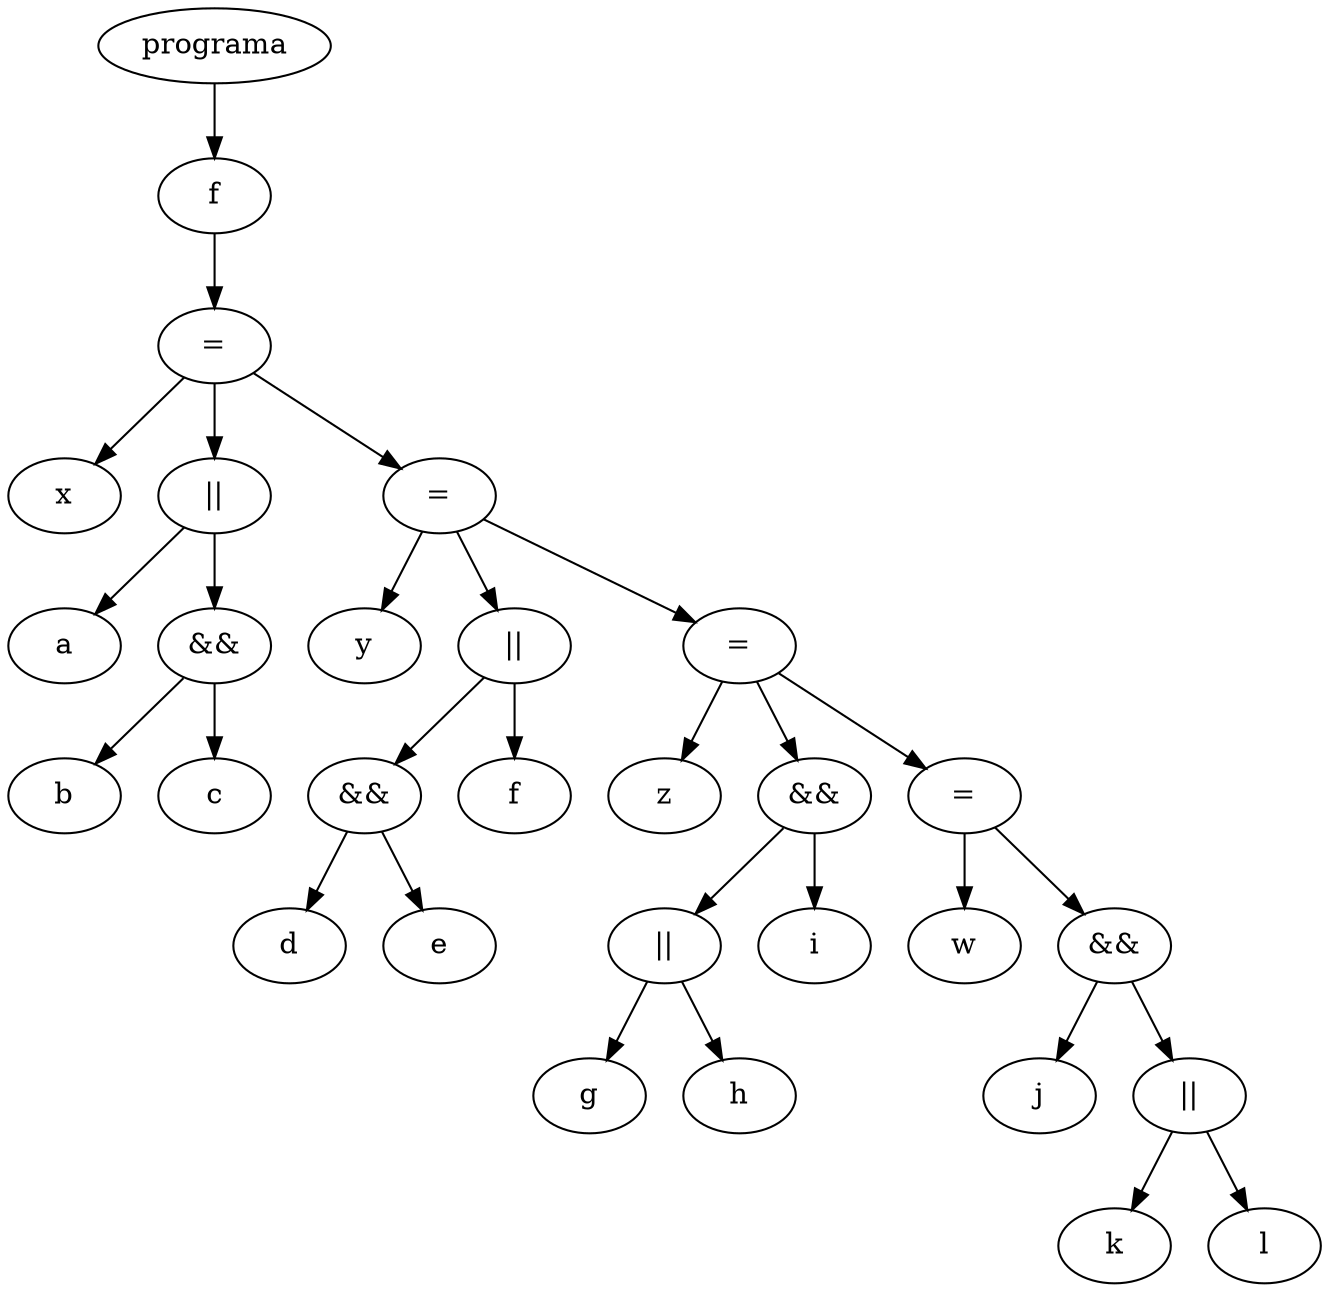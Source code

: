 digraph G {
node_0xfd8400 [label="programa"]
node_0xfd83b0 [label="f"]
node_0xfd7770 [label="="]
node_0xfd7090 [label="x"]
node_0xfd7770 -> node_0xfd7090
node_0xfd7720 [label="||"]
node_0xfd7460 [label="a"]
node_0xfd7720 -> node_0xfd7460
node_0xfd76d0 [label="&&"]
node_0xfd7530 [label="b"]
node_0xfd76d0 -> node_0xfd7530
node_0xfd7600 [label="c"]
node_0xfd76d0 -> node_0xfd7600
node_0xfd7720 -> node_0xfd76d0
node_0xfd7770 -> node_0xfd7720
node_0xfd7b00 [label="="]
node_0xfd77c0 [label="y"]
node_0xfd7b00 -> node_0xfd77c0
node_0xfd7ab0 [label="||"]
node_0xfd7a30 [label="&&"]
node_0xfd7890 [label="d"]
node_0xfd7a30 -> node_0xfd7890
node_0xfd7960 [label="e"]
node_0xfd7a30 -> node_0xfd7960
node_0xfd7ab0 -> node_0xfd7a30
node_0xfd7a80 [label="f"]
node_0xfd7ab0 -> node_0xfd7a80
node_0xfd7b00 -> node_0xfd7ab0
node_0xfd7f30 [label="="]
node_0xfd7b50 [label="z"]
node_0xfd7f30 -> node_0xfd7b50
node_0xfd7ee0 [label="&&"]
node_0xfd7dc0 [label="||"]
node_0xfd7c20 [label="g"]
node_0xfd7dc0 -> node_0xfd7c20
node_0xfd7cf0 [label="h"]
node_0xfd7dc0 -> node_0xfd7cf0
node_0xfd7ee0 -> node_0xfd7dc0
node_0xfd7e10 [label="i"]
node_0xfd7ee0 -> node_0xfd7e10
node_0xfd7f30 -> node_0xfd7ee0
node_0xfd8360 [label="="]
node_0xfd7f80 [label="w"]
node_0xfd8360 -> node_0xfd7f80
node_0xfd8310 [label="&&"]
node_0xfd8050 [label="j"]
node_0xfd8310 -> node_0xfd8050
node_0xfd82c0 [label="||"]
node_0xfd8120 [label="k"]
node_0xfd82c0 -> node_0xfd8120
node_0xfd81f0 [label="l"]
node_0xfd82c0 -> node_0xfd81f0
node_0xfd8310 -> node_0xfd82c0
node_0xfd8360 -> node_0xfd8310
node_0xfd7f30 -> node_0xfd8360
node_0xfd7b00 -> node_0xfd7f30
node_0xfd7770 -> node_0xfd7b00
node_0xfd83b0 -> node_0xfd7770
node_0xfd8400 -> node_0xfd83b0
}
